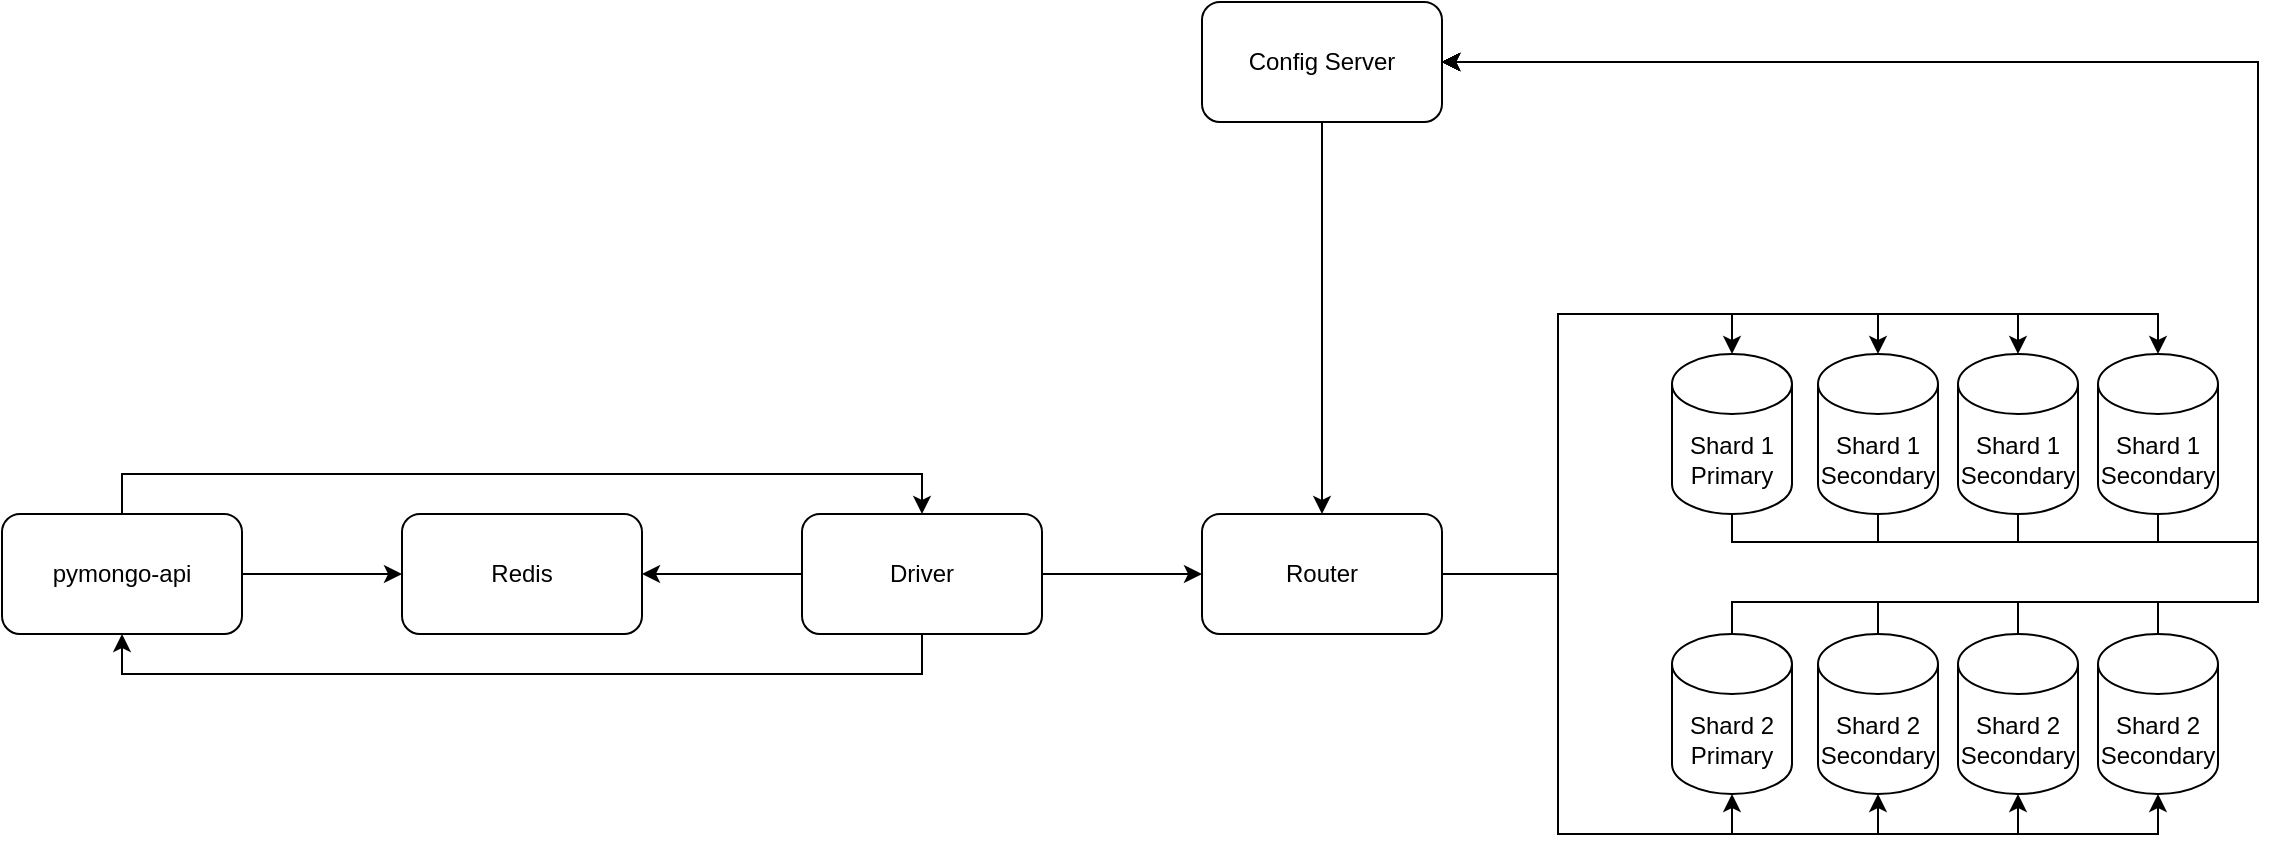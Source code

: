 <mxfile version="24.8.3">
  <diagram name="Page-1" id="-H_mtQnk-PTXWXPvYvuk">
    <mxGraphModel dx="1687" dy="1039" grid="1" gridSize="10" guides="1" tooltips="1" connect="1" arrows="1" fold="1" page="1" pageScale="1" pageWidth="1169" pageHeight="827" math="0" shadow="0">
      <root>
        <mxCell id="0" />
        <mxCell id="1" parent="0" />
        <mxCell id="PALh2jBZQSpQOgBiLoI5-47" style="edgeStyle=orthogonalEdgeStyle;rounded=0;orthogonalLoop=1;jettySize=auto;html=1;entryX=0;entryY=0.5;entryDx=0;entryDy=0;" edge="1" parent="1" source="zA23MoTUsTF4_91t8viU-3" target="PALh2jBZQSpQOgBiLoI5-46">
          <mxGeometry relative="1" as="geometry" />
        </mxCell>
        <mxCell id="PALh2jBZQSpQOgBiLoI5-48" style="edgeStyle=orthogonalEdgeStyle;rounded=0;orthogonalLoop=1;jettySize=auto;html=1;entryX=0.5;entryY=0;entryDx=0;entryDy=0;" edge="1" parent="1" source="zA23MoTUsTF4_91t8viU-3" target="PALh2jBZQSpQOgBiLoI5-6">
          <mxGeometry relative="1" as="geometry">
            <Array as="points">
              <mxPoint x="80" y="442" />
              <mxPoint x="480" y="442" />
            </Array>
          </mxGeometry>
        </mxCell>
        <mxCell id="zA23MoTUsTF4_91t8viU-3" value="pymongo-api" style="rounded=1;whiteSpace=wrap;html=1;" parent="1" vertex="1">
          <mxGeometry x="20" y="462" width="120" height="60" as="geometry" />
        </mxCell>
        <mxCell id="PALh2jBZQSpQOgBiLoI5-8" style="edgeStyle=orthogonalEdgeStyle;rounded=0;orthogonalLoop=1;jettySize=auto;html=1;entryX=0;entryY=0.5;entryDx=0;entryDy=0;" edge="1" parent="1" source="PALh2jBZQSpQOgBiLoI5-6" target="PALh2jBZQSpQOgBiLoI5-7">
          <mxGeometry relative="1" as="geometry" />
        </mxCell>
        <mxCell id="PALh2jBZQSpQOgBiLoI5-49" style="edgeStyle=orthogonalEdgeStyle;rounded=0;orthogonalLoop=1;jettySize=auto;html=1;entryX=0.5;entryY=1;entryDx=0;entryDy=0;" edge="1" parent="1" source="PALh2jBZQSpQOgBiLoI5-6" target="zA23MoTUsTF4_91t8viU-3">
          <mxGeometry relative="1" as="geometry">
            <Array as="points">
              <mxPoint x="480" y="542" />
              <mxPoint x="80" y="542" />
            </Array>
          </mxGeometry>
        </mxCell>
        <mxCell id="PALh2jBZQSpQOgBiLoI5-51" style="edgeStyle=orthogonalEdgeStyle;rounded=0;orthogonalLoop=1;jettySize=auto;html=1;entryX=1;entryY=0.5;entryDx=0;entryDy=0;" edge="1" parent="1" source="PALh2jBZQSpQOgBiLoI5-6" target="PALh2jBZQSpQOgBiLoI5-46">
          <mxGeometry relative="1" as="geometry" />
        </mxCell>
        <mxCell id="PALh2jBZQSpQOgBiLoI5-6" value="&lt;div&gt;Driver&lt;/div&gt;" style="rounded=1;whiteSpace=wrap;html=1;" vertex="1" parent="1">
          <mxGeometry x="420" y="462" width="120" height="60" as="geometry" />
        </mxCell>
        <mxCell id="PALh2jBZQSpQOgBiLoI5-7" value="&lt;div&gt;Router&lt;/div&gt;" style="rounded=1;whiteSpace=wrap;html=1;" vertex="1" parent="1">
          <mxGeometry x="620" y="462" width="120" height="60" as="geometry" />
        </mxCell>
        <mxCell id="PALh2jBZQSpQOgBiLoI5-16" style="edgeStyle=orthogonalEdgeStyle;rounded=0;orthogonalLoop=1;jettySize=auto;html=1;entryX=0.5;entryY=0;entryDx=0;entryDy=0;" edge="1" parent="1" source="PALh2jBZQSpQOgBiLoI5-13" target="PALh2jBZQSpQOgBiLoI5-7">
          <mxGeometry relative="1" as="geometry" />
        </mxCell>
        <mxCell id="PALh2jBZQSpQOgBiLoI5-13" value="Config Server" style="rounded=1;whiteSpace=wrap;html=1;" vertex="1" parent="1">
          <mxGeometry x="620" y="206" width="120" height="60" as="geometry" />
        </mxCell>
        <mxCell id="PALh2jBZQSpQOgBiLoI5-34" style="edgeStyle=orthogonalEdgeStyle;rounded=0;orthogonalLoop=1;jettySize=auto;html=1;entryX=1;entryY=0.5;entryDx=0;entryDy=0;" edge="1" parent="1" source="PALh2jBZQSpQOgBiLoI5-17" target="PALh2jBZQSpQOgBiLoI5-13">
          <mxGeometry relative="1" as="geometry">
            <Array as="points">
              <mxPoint x="885" y="476" />
              <mxPoint x="1148" y="476" />
              <mxPoint x="1148" y="236" />
            </Array>
          </mxGeometry>
        </mxCell>
        <mxCell id="PALh2jBZQSpQOgBiLoI5-17" value="&lt;div&gt;Shard 1&lt;/div&gt;&lt;div&gt;Primary&lt;br&gt;&lt;/div&gt;" style="shape=cylinder3;whiteSpace=wrap;html=1;boundedLbl=1;backgroundOutline=1;size=15;" vertex="1" parent="1">
          <mxGeometry x="855" y="382" width="60" height="80" as="geometry" />
        </mxCell>
        <mxCell id="PALh2jBZQSpQOgBiLoI5-37" style="edgeStyle=orthogonalEdgeStyle;rounded=0;orthogonalLoop=1;jettySize=auto;html=1;entryX=1;entryY=0.5;entryDx=0;entryDy=0;" edge="1" parent="1" source="PALh2jBZQSpQOgBiLoI5-18" target="PALh2jBZQSpQOgBiLoI5-13">
          <mxGeometry relative="1" as="geometry">
            <Array as="points">
              <mxPoint x="885" y="506" />
              <mxPoint x="1148" y="506" />
              <mxPoint x="1148" y="236" />
            </Array>
          </mxGeometry>
        </mxCell>
        <mxCell id="PALh2jBZQSpQOgBiLoI5-18" value="&lt;div&gt;Shard 2&lt;/div&gt;&lt;div&gt;Primary&lt;/div&gt;" style="shape=cylinder3;whiteSpace=wrap;html=1;boundedLbl=1;backgroundOutline=1;size=15;" vertex="1" parent="1">
          <mxGeometry x="855" y="522" width="60" height="80" as="geometry" />
        </mxCell>
        <mxCell id="PALh2jBZQSpQOgBiLoI5-35" style="edgeStyle=orthogonalEdgeStyle;rounded=0;orthogonalLoop=1;jettySize=auto;html=1;entryX=1;entryY=0.5;entryDx=0;entryDy=0;" edge="1" parent="1" source="PALh2jBZQSpQOgBiLoI5-23" target="PALh2jBZQSpQOgBiLoI5-13">
          <mxGeometry relative="1" as="geometry">
            <Array as="points">
              <mxPoint x="958" y="476" />
              <mxPoint x="1148" y="476" />
              <mxPoint x="1148" y="236" />
            </Array>
          </mxGeometry>
        </mxCell>
        <mxCell id="PALh2jBZQSpQOgBiLoI5-23" value="&lt;div&gt;Shard 1&lt;/div&gt;&lt;div&gt;Secondary&lt;br&gt;&lt;/div&gt;" style="shape=cylinder3;whiteSpace=wrap;html=1;boundedLbl=1;backgroundOutline=1;size=15;" vertex="1" parent="1">
          <mxGeometry x="928" y="382" width="60" height="80" as="geometry" />
        </mxCell>
        <mxCell id="PALh2jBZQSpQOgBiLoI5-36" style="edgeStyle=orthogonalEdgeStyle;rounded=0;orthogonalLoop=1;jettySize=auto;html=1;entryX=1;entryY=0.5;entryDx=0;entryDy=0;" edge="1" parent="1" source="PALh2jBZQSpQOgBiLoI5-24" target="PALh2jBZQSpQOgBiLoI5-13">
          <mxGeometry relative="1" as="geometry">
            <Array as="points">
              <mxPoint x="1028" y="476" />
              <mxPoint x="1148" y="476" />
              <mxPoint x="1148" y="236" />
            </Array>
          </mxGeometry>
        </mxCell>
        <mxCell id="PALh2jBZQSpQOgBiLoI5-24" value="&lt;div&gt;Shard 1&lt;/div&gt;&lt;div&gt;Secondary&lt;br&gt;&lt;/div&gt;" style="shape=cylinder3;whiteSpace=wrap;html=1;boundedLbl=1;backgroundOutline=1;size=15;" vertex="1" parent="1">
          <mxGeometry x="998" y="382" width="60" height="80" as="geometry" />
        </mxCell>
        <mxCell id="PALh2jBZQSpQOgBiLoI5-25" style="edgeStyle=orthogonalEdgeStyle;rounded=0;orthogonalLoop=1;jettySize=auto;html=1;entryX=0.5;entryY=0;entryDx=0;entryDy=0;entryPerimeter=0;" edge="1" parent="1" source="PALh2jBZQSpQOgBiLoI5-7" target="PALh2jBZQSpQOgBiLoI5-23">
          <mxGeometry relative="1" as="geometry">
            <Array as="points">
              <mxPoint x="798" y="492" />
              <mxPoint x="798" y="362" />
              <mxPoint x="958" y="362" />
            </Array>
          </mxGeometry>
        </mxCell>
        <mxCell id="PALh2jBZQSpQOgBiLoI5-26" style="edgeStyle=orthogonalEdgeStyle;rounded=0;orthogonalLoop=1;jettySize=auto;html=1;entryX=0.5;entryY=0;entryDx=0;entryDy=0;entryPerimeter=0;" edge="1" parent="1" source="PALh2jBZQSpQOgBiLoI5-7" target="PALh2jBZQSpQOgBiLoI5-24">
          <mxGeometry relative="1" as="geometry">
            <Array as="points">
              <mxPoint x="798" y="492" />
              <mxPoint x="798" y="362" />
              <mxPoint x="1028" y="362" />
            </Array>
          </mxGeometry>
        </mxCell>
        <mxCell id="PALh2jBZQSpQOgBiLoI5-38" style="edgeStyle=orthogonalEdgeStyle;rounded=0;orthogonalLoop=1;jettySize=auto;html=1;entryX=1;entryY=0.5;entryDx=0;entryDy=0;" edge="1" parent="1" source="PALh2jBZQSpQOgBiLoI5-27" target="PALh2jBZQSpQOgBiLoI5-13">
          <mxGeometry relative="1" as="geometry">
            <Array as="points">
              <mxPoint x="958" y="506" />
              <mxPoint x="1148" y="506" />
              <mxPoint x="1148" y="236" />
            </Array>
          </mxGeometry>
        </mxCell>
        <mxCell id="PALh2jBZQSpQOgBiLoI5-27" value="&lt;div&gt;Shard 2&lt;/div&gt;Secondary" style="shape=cylinder3;whiteSpace=wrap;html=1;boundedLbl=1;backgroundOutline=1;size=15;" vertex="1" parent="1">
          <mxGeometry x="928" y="522" width="60" height="80" as="geometry" />
        </mxCell>
        <mxCell id="PALh2jBZQSpQOgBiLoI5-39" style="edgeStyle=orthogonalEdgeStyle;rounded=0;orthogonalLoop=1;jettySize=auto;html=1;entryX=1;entryY=0.5;entryDx=0;entryDy=0;" edge="1" parent="1" source="PALh2jBZQSpQOgBiLoI5-28" target="PALh2jBZQSpQOgBiLoI5-13">
          <mxGeometry relative="1" as="geometry">
            <Array as="points">
              <mxPoint x="1028" y="506" />
              <mxPoint x="1148" y="506" />
              <mxPoint x="1148" y="236" />
            </Array>
          </mxGeometry>
        </mxCell>
        <mxCell id="PALh2jBZQSpQOgBiLoI5-28" value="&lt;div&gt;Shard 2&lt;/div&gt;Secondary" style="shape=cylinder3;whiteSpace=wrap;html=1;boundedLbl=1;backgroundOutline=1;size=15;" vertex="1" parent="1">
          <mxGeometry x="998" y="522" width="60" height="80" as="geometry" />
        </mxCell>
        <mxCell id="PALh2jBZQSpQOgBiLoI5-29" style="edgeStyle=orthogonalEdgeStyle;rounded=0;orthogonalLoop=1;jettySize=auto;html=1;entryX=0.5;entryY=1;entryDx=0;entryDy=0;entryPerimeter=0;" edge="1" parent="1" source="PALh2jBZQSpQOgBiLoI5-7" target="PALh2jBZQSpQOgBiLoI5-18">
          <mxGeometry relative="1" as="geometry">
            <Array as="points">
              <mxPoint x="798" y="492" />
              <mxPoint x="798" y="622" />
              <mxPoint x="885" y="622" />
            </Array>
          </mxGeometry>
        </mxCell>
        <mxCell id="PALh2jBZQSpQOgBiLoI5-31" style="edgeStyle=orthogonalEdgeStyle;rounded=0;orthogonalLoop=1;jettySize=auto;html=1;entryX=0.5;entryY=0;entryDx=0;entryDy=0;entryPerimeter=0;" edge="1" parent="1" source="PALh2jBZQSpQOgBiLoI5-7" target="PALh2jBZQSpQOgBiLoI5-17">
          <mxGeometry relative="1" as="geometry">
            <Array as="points">
              <mxPoint x="798" y="492" />
              <mxPoint x="798" y="362" />
              <mxPoint x="885" y="362" />
            </Array>
          </mxGeometry>
        </mxCell>
        <mxCell id="PALh2jBZQSpQOgBiLoI5-32" style="edgeStyle=orthogonalEdgeStyle;rounded=0;orthogonalLoop=1;jettySize=auto;html=1;entryX=0.5;entryY=1;entryDx=0;entryDy=0;entryPerimeter=0;" edge="1" parent="1" source="PALh2jBZQSpQOgBiLoI5-7" target="PALh2jBZQSpQOgBiLoI5-27">
          <mxGeometry relative="1" as="geometry">
            <Array as="points">
              <mxPoint x="798" y="492" />
              <mxPoint x="798" y="622" />
              <mxPoint x="958" y="622" />
            </Array>
          </mxGeometry>
        </mxCell>
        <mxCell id="PALh2jBZQSpQOgBiLoI5-33" style="edgeStyle=orthogonalEdgeStyle;rounded=0;orthogonalLoop=1;jettySize=auto;html=1;entryX=0.5;entryY=1;entryDx=0;entryDy=0;entryPerimeter=0;" edge="1" parent="1" source="PALh2jBZQSpQOgBiLoI5-7" target="PALh2jBZQSpQOgBiLoI5-28">
          <mxGeometry relative="1" as="geometry">
            <Array as="points">
              <mxPoint x="798" y="492" />
              <mxPoint x="798" y="622" />
              <mxPoint x="1028" y="622" />
            </Array>
          </mxGeometry>
        </mxCell>
        <mxCell id="PALh2jBZQSpQOgBiLoI5-44" style="edgeStyle=orthogonalEdgeStyle;rounded=0;orthogonalLoop=1;jettySize=auto;html=1;entryX=1;entryY=0.5;entryDx=0;entryDy=0;" edge="1" parent="1" source="PALh2jBZQSpQOgBiLoI5-40" target="PALh2jBZQSpQOgBiLoI5-13">
          <mxGeometry relative="1" as="geometry">
            <Array as="points">
              <mxPoint x="1098" y="476" />
              <mxPoint x="1148" y="476" />
              <mxPoint x="1148" y="236" />
            </Array>
          </mxGeometry>
        </mxCell>
        <mxCell id="PALh2jBZQSpQOgBiLoI5-40" value="&lt;div&gt;Shard 1&lt;/div&gt;&lt;div&gt;Secondary&lt;br&gt;&lt;/div&gt;" style="shape=cylinder3;whiteSpace=wrap;html=1;boundedLbl=1;backgroundOutline=1;size=15;" vertex="1" parent="1">
          <mxGeometry x="1068" y="382" width="60" height="80" as="geometry" />
        </mxCell>
        <mxCell id="PALh2jBZQSpQOgBiLoI5-45" style="edgeStyle=orthogonalEdgeStyle;rounded=0;orthogonalLoop=1;jettySize=auto;html=1;entryX=1;entryY=0.5;entryDx=0;entryDy=0;" edge="1" parent="1" source="PALh2jBZQSpQOgBiLoI5-41" target="PALh2jBZQSpQOgBiLoI5-13">
          <mxGeometry relative="1" as="geometry">
            <Array as="points">
              <mxPoint x="1098" y="506" />
              <mxPoint x="1148" y="506" />
              <mxPoint x="1148" y="236" />
            </Array>
          </mxGeometry>
        </mxCell>
        <mxCell id="PALh2jBZQSpQOgBiLoI5-41" value="&lt;div&gt;Shard 2&lt;/div&gt;Secondary" style="shape=cylinder3;whiteSpace=wrap;html=1;boundedLbl=1;backgroundOutline=1;size=15;" vertex="1" parent="1">
          <mxGeometry x="1068" y="522" width="60" height="80" as="geometry" />
        </mxCell>
        <mxCell id="PALh2jBZQSpQOgBiLoI5-42" style="edgeStyle=orthogonalEdgeStyle;rounded=0;orthogonalLoop=1;jettySize=auto;html=1;entryX=0.5;entryY=1;entryDx=0;entryDy=0;entryPerimeter=0;" edge="1" parent="1" source="PALh2jBZQSpQOgBiLoI5-7" target="PALh2jBZQSpQOgBiLoI5-41">
          <mxGeometry relative="1" as="geometry">
            <Array as="points">
              <mxPoint x="798" y="492" />
              <mxPoint x="798" y="622" />
              <mxPoint x="1098" y="622" />
            </Array>
          </mxGeometry>
        </mxCell>
        <mxCell id="PALh2jBZQSpQOgBiLoI5-43" style="edgeStyle=orthogonalEdgeStyle;rounded=0;orthogonalLoop=1;jettySize=auto;html=1;entryX=0.5;entryY=0;entryDx=0;entryDy=0;entryPerimeter=0;" edge="1" parent="1" source="PALh2jBZQSpQOgBiLoI5-7" target="PALh2jBZQSpQOgBiLoI5-40">
          <mxGeometry relative="1" as="geometry">
            <Array as="points">
              <mxPoint x="798" y="492" />
              <mxPoint x="798" y="362" />
              <mxPoint x="1098" y="362" />
            </Array>
          </mxGeometry>
        </mxCell>
        <mxCell id="PALh2jBZQSpQOgBiLoI5-46" value="Redis" style="rounded=1;whiteSpace=wrap;html=1;" vertex="1" parent="1">
          <mxGeometry x="220" y="462" width="120" height="60" as="geometry" />
        </mxCell>
      </root>
    </mxGraphModel>
  </diagram>
</mxfile>
